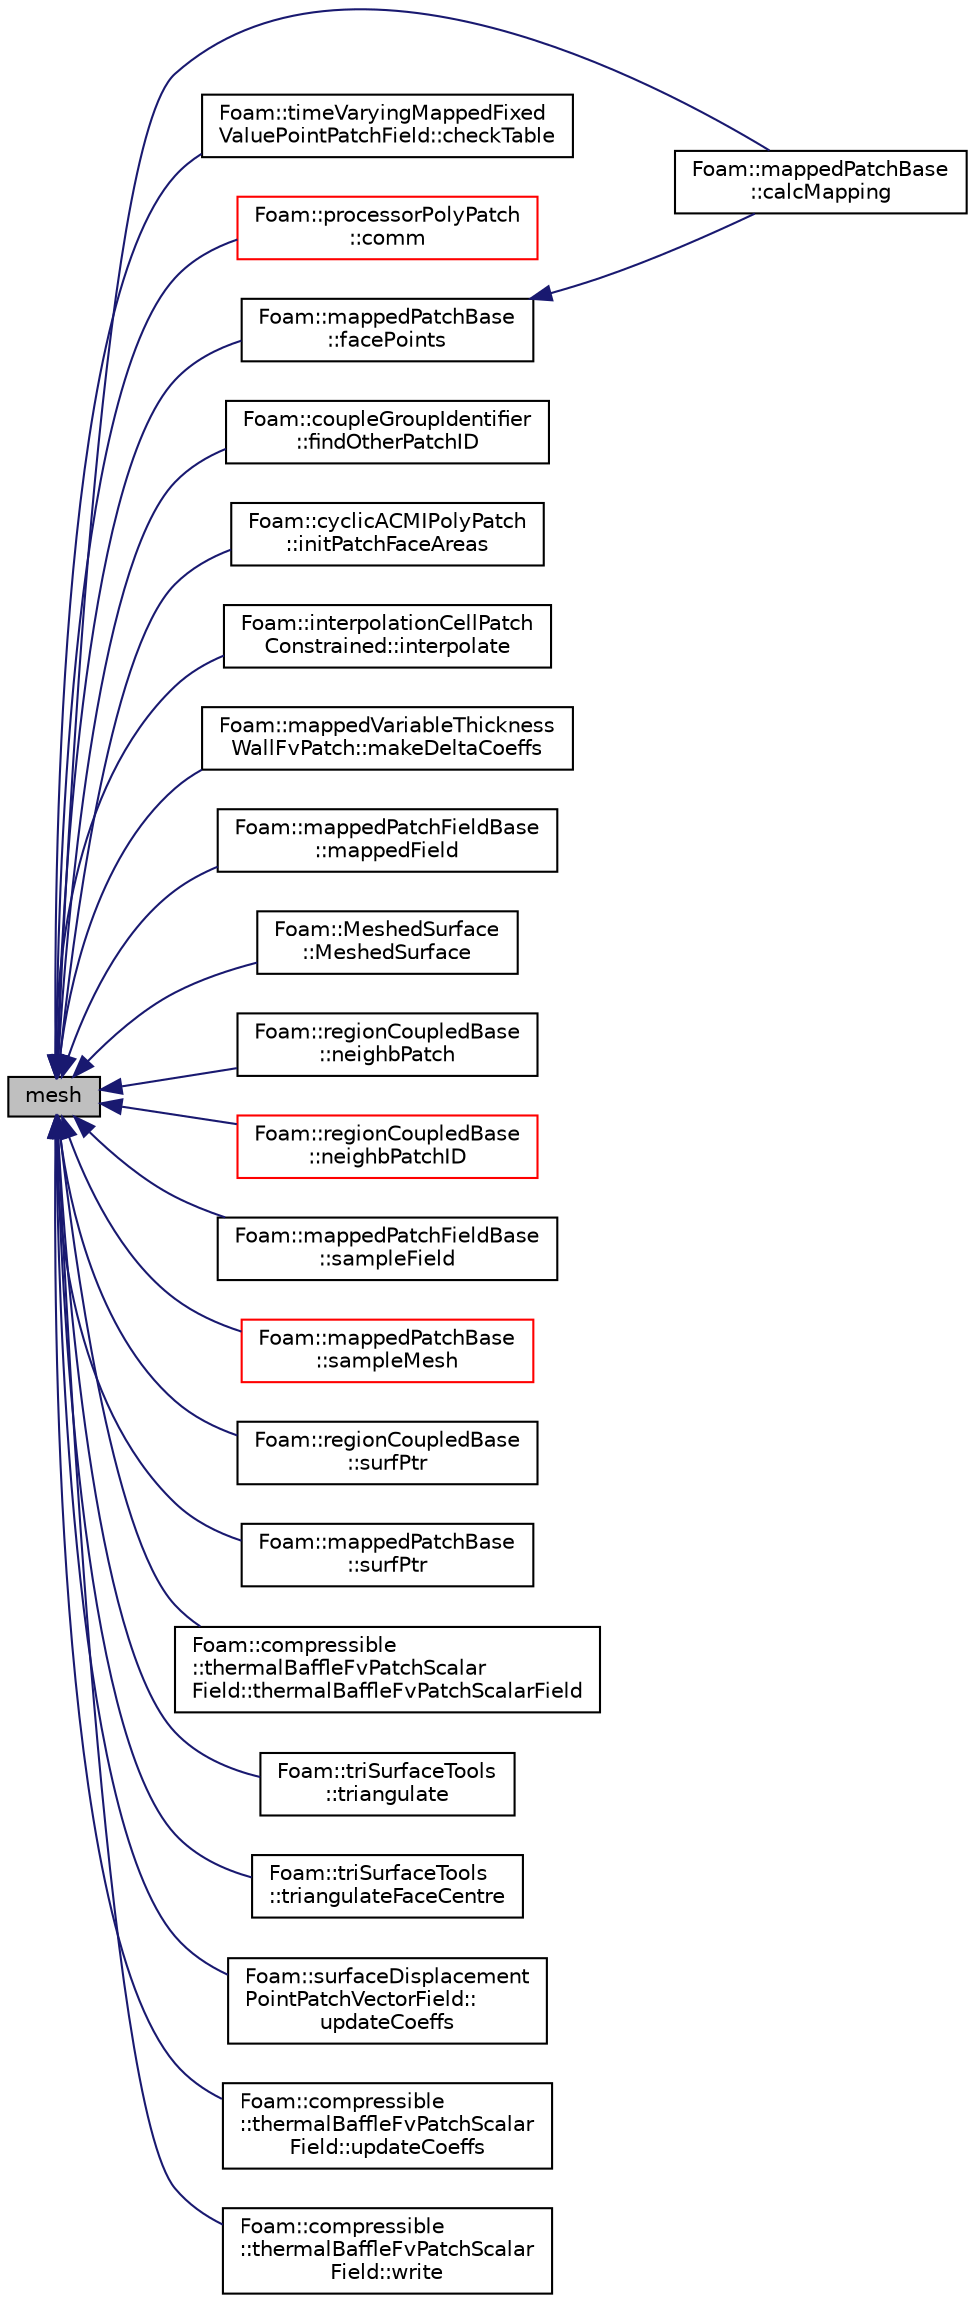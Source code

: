 digraph "mesh"
{
  bgcolor="transparent";
  edge [fontname="Helvetica",fontsize="10",labelfontname="Helvetica",labelfontsize="10"];
  node [fontname="Helvetica",fontsize="10",shape=record];
  rankdir="LR";
  Node1 [label="mesh",height=0.2,width=0.4,color="black", fillcolor="grey75", style="filled", fontcolor="black"];
  Node1 -> Node2 [dir="back",color="midnightblue",fontsize="10",style="solid",fontname="Helvetica"];
  Node2 [label="Foam::mappedPatchBase\l::calcMapping",height=0.2,width=0.4,color="black",URL="$a01420.html#a855421729b0363f1d9b0341a153f12b1",tooltip="Calculate mapping. "];
  Node1 -> Node3 [dir="back",color="midnightblue",fontsize="10",style="solid",fontname="Helvetica"];
  Node3 [label="Foam::timeVaryingMappedFixed\lValuePointPatchField::checkTable",height=0.2,width=0.4,color="black",URL="$a02616.html#a89f63f29ad3b1f1081f9bc42599fef27",tooltip="Find boundary data inbetween current time and interpolate. "];
  Node1 -> Node4 [dir="back",color="midnightblue",fontsize="10",style="solid",fontname="Helvetica"];
  Node4 [label="Foam::processorPolyPatch\l::comm",height=0.2,width=0.4,color="red",URL="$a01994.html#a78f745e51971efb00534e45bf2ecd9b2",tooltip="Return communicator used for communication. "];
  Node1 -> Node5 [dir="back",color="midnightblue",fontsize="10",style="solid",fontname="Helvetica"];
  Node5 [label="Foam::mappedPatchBase\l::facePoints",height=0.2,width=0.4,color="black",URL="$a01420.html#a0fb543c54481dfa3023f24285cd25e87",tooltip="Get the points from face-centre-decomposition face centres. "];
  Node5 -> Node2 [dir="back",color="midnightblue",fontsize="10",style="solid",fontname="Helvetica"];
  Node1 -> Node6 [dir="back",color="midnightblue",fontsize="10",style="solid",fontname="Helvetica"];
  Node6 [label="Foam::coupleGroupIdentifier\l::findOtherPatchID",height=0.2,width=0.4,color="black",URL="$a00423.html#af194e1104adfe112e5fcc48f885780b7",tooltip="Find other patch in same region. Returns index of patch or -1. "];
  Node1 -> Node7 [dir="back",color="midnightblue",fontsize="10",style="solid",fontname="Helvetica"];
  Node7 [label="Foam::cyclicACMIPolyPatch\l::initPatchFaceAreas",height=0.2,width=0.4,color="black",URL="$a00464.html#aa57676fa04a2dc3f3b97dffe3fa437a8",tooltip="Initialise patch face areas. "];
  Node1 -> Node8 [dir="back",color="midnightblue",fontsize="10",style="solid",fontname="Helvetica"];
  Node8 [label="Foam::interpolationCellPatch\lConstrained::interpolate",height=0.2,width=0.4,color="black",URL="$a01154.html#abe5b877e90e64d50e608b5a06755b944",tooltip="Interpolate field to the given point in the given cell. "];
  Node1 -> Node9 [dir="back",color="midnightblue",fontsize="10",style="solid",fontname="Helvetica"];
  Node9 [label="Foam::mappedVariableThickness\lWallFvPatch::makeDeltaCoeffs",height=0.2,width=0.4,color="black",URL="$a01424.html#ad9682d24a510212d63c1a85520aec880",tooltip="Read neighbour cell distances from dictionary. "];
  Node1 -> Node10 [dir="back",color="midnightblue",fontsize="10",style="solid",fontname="Helvetica"];
  Node10 [label="Foam::mappedPatchFieldBase\l::mappedField",height=0.2,width=0.4,color="black",URL="$a01421.html#af85b5ce63e4be45def690103f387de9a",tooltip="Map sampleField onto *this patch. "];
  Node1 -> Node11 [dir="back",color="midnightblue",fontsize="10",style="solid",fontname="Helvetica"];
  Node11 [label="Foam::MeshedSurface\l::MeshedSurface",height=0.2,width=0.4,color="black",URL="$a01463.html#a3ee4d9ba6f03479eb3698c0e391b40e9",tooltip="Construct from a boundary mesh with local points/faces. "];
  Node1 -> Node12 [dir="back",color="midnightblue",fontsize="10",style="solid",fontname="Helvetica"];
  Node12 [label="Foam::regionCoupledBase\l::neighbPatch",height=0.2,width=0.4,color="black",URL="$a02117.html#a37f6057b841f8244b3e91c13420d9517",tooltip="Return a reference to the neighbour patch. "];
  Node1 -> Node13 [dir="back",color="midnightblue",fontsize="10",style="solid",fontname="Helvetica"];
  Node13 [label="Foam::regionCoupledBase\l::neighbPatchID",height=0.2,width=0.4,color="red",URL="$a02117.html#a5c827b6fffa3dadbe60d9d74ec9140d8",tooltip="Neighbour patch ID. "];
  Node1 -> Node14 [dir="back",color="midnightblue",fontsize="10",style="solid",fontname="Helvetica"];
  Node14 [label="Foam::mappedPatchFieldBase\l::sampleField",height=0.2,width=0.4,color="black",URL="$a01421.html#a52a383d6ceb6890dd47c569bc1028703",tooltip="Field to sample. Either on my or nbr mesh. "];
  Node1 -> Node15 [dir="back",color="midnightblue",fontsize="10",style="solid",fontname="Helvetica"];
  Node15 [label="Foam::mappedPatchBase\l::sampleMesh",height=0.2,width=0.4,color="red",URL="$a01420.html#a80e7d2240854cf86b347a95cb1bab341",tooltip="Get the region mesh. "];
  Node1 -> Node16 [dir="back",color="midnightblue",fontsize="10",style="solid",fontname="Helvetica"];
  Node16 [label="Foam::regionCoupledBase\l::surfPtr",height=0.2,width=0.4,color="black",URL="$a02117.html#add4f5204e386a3b34748b7fbdf7bd8b2",tooltip="Return a reference to the projection surface. "];
  Node1 -> Node17 [dir="back",color="midnightblue",fontsize="10",style="solid",fontname="Helvetica"];
  Node17 [label="Foam::mappedPatchBase\l::surfPtr",height=0.2,width=0.4,color="black",URL="$a01420.html#add4f5204e386a3b34748b7fbdf7bd8b2",tooltip="Return a pointer to the AMI projection surface. "];
  Node1 -> Node18 [dir="back",color="midnightblue",fontsize="10",style="solid",fontname="Helvetica"];
  Node18 [label="Foam::compressible\l::thermalBaffleFvPatchScalar\lField::thermalBaffleFvPatchScalarField",height=0.2,width=0.4,color="black",URL="$a02579.html#ad32be9d3204fc76b9a0936bcb1df989d",tooltip="Construct from patch, internal field and dictionary. "];
  Node1 -> Node19 [dir="back",color="midnightblue",fontsize="10",style="solid",fontname="Helvetica"];
  Node19 [label="Foam::triSurfaceTools\l::triangulate",height=0.2,width=0.4,color="black",URL="$a02689.html#abc610083203403b6a9406e6d0206150e",tooltip="Simple triangulation of (selected patches of) boundaryMesh. Needs. "];
  Node1 -> Node20 [dir="back",color="midnightblue",fontsize="10",style="solid",fontname="Helvetica"];
  Node20 [label="Foam::triSurfaceTools\l::triangulateFaceCentre",height=0.2,width=0.4,color="black",URL="$a02689.html#abf2be73c84828e0d5db6921bf8b57353",tooltip="Face-centre triangulation of (selected patches of) boundaryMesh. "];
  Node1 -> Node21 [dir="back",color="midnightblue",fontsize="10",style="solid",fontname="Helvetica"];
  Node21 [label="Foam::surfaceDisplacement\lPointPatchVectorField::\lupdateCoeffs",height=0.2,width=0.4,color="black",URL="$a02474.html#a7e24eafac629d3733181cd942d4c902f",tooltip="Update the coefficients associated with the patch field. "];
  Node1 -> Node22 [dir="back",color="midnightblue",fontsize="10",style="solid",fontname="Helvetica"];
  Node22 [label="Foam::compressible\l::thermalBaffleFvPatchScalar\lField::updateCoeffs",height=0.2,width=0.4,color="black",URL="$a02579.html#a7e24eafac629d3733181cd942d4c902f",tooltip="Update the coefficients associated with the patch field. "];
  Node1 -> Node23 [dir="back",color="midnightblue",fontsize="10",style="solid",fontname="Helvetica"];
  Node23 [label="Foam::compressible\l::thermalBaffleFvPatchScalar\lField::write",height=0.2,width=0.4,color="black",URL="$a02579.html#a0941061ad5a26be83b4107d05750ace6",tooltip="Write. "];
}

